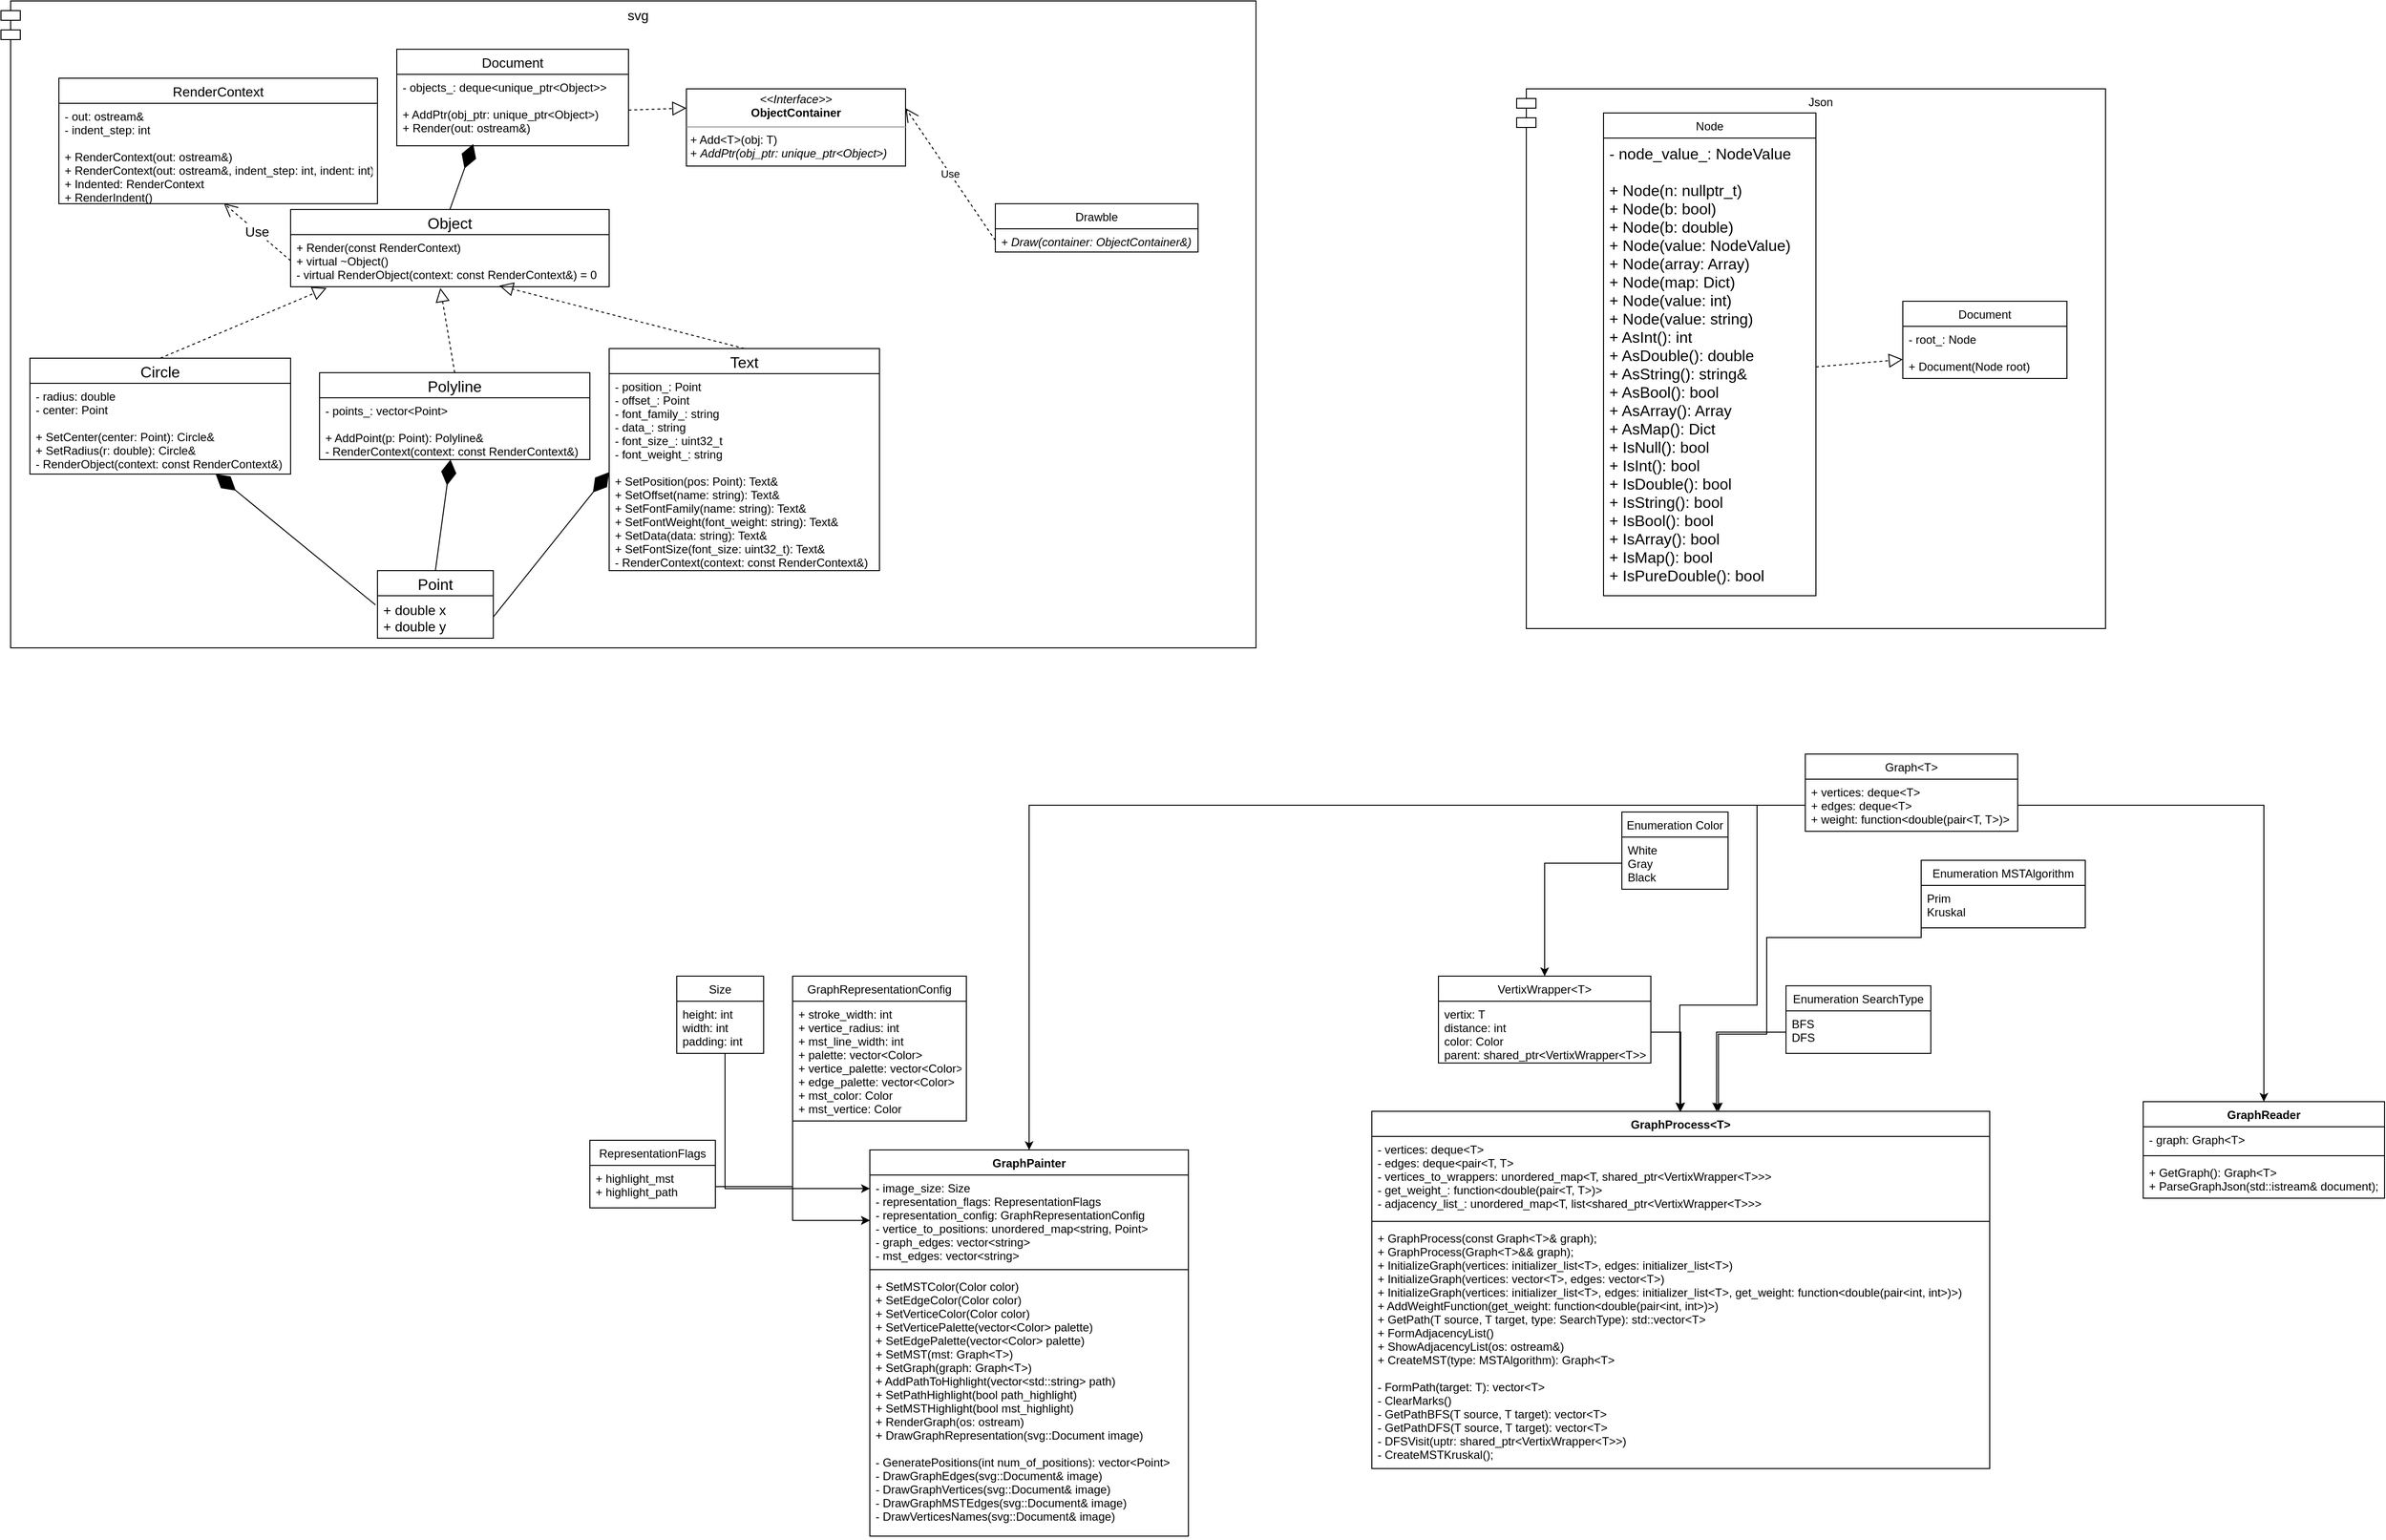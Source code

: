 <mxfile version="17.2.4" type="device"><diagram id="4zEJrhQf_UYVvPm8Ceew" name="Страница 1"><mxGraphModel dx="2407" dy="2285" grid="1" gridSize="10" guides="1" tooltips="1" connect="1" arrows="1" fold="1" page="1" pageScale="1" pageWidth="827" pageHeight="1169" math="0" shadow="0"><root><mxCell id="0"/><mxCell id="1" parent="0"/><mxCell id="I3HtrOk-bs0AEKZX3g2P-54" value="Json" style="shape=module;align=left;spacingLeft=20;align=center;verticalAlign=top;" parent="1" vertex="1"><mxGeometry x="860" y="-689" width="610" height="559" as="geometry"/></mxCell><mxCell id="Vw9byOR2di-Bn__kXba8-1" value="GraphProcess&lt;T&gt;" style="swimlane;fontStyle=1;align=center;verticalAlign=top;childLayout=stackLayout;horizontal=1;startSize=26;horizontalStack=0;resizeParent=1;resizeParentMax=0;resizeLast=0;collapsible=1;marginBottom=0;" parent="1" vertex="1"><mxGeometry x="710" y="370" width="640" height="370" as="geometry"/></mxCell><mxCell id="Vw9byOR2di-Bn__kXba8-2" value="- vertices: deque&lt;T&gt;&#10;- edges: deque&lt;pair&lt;T, T&gt;&#10;- vertices_to_wrappers: unordered_map&lt;T, shared_ptr&lt;VertixWrapper&lt;T&gt;&gt;&gt; &#10;- get_weight_: function&lt;double(pair&lt;T, T&gt;)&gt;&#10;- adjacency_list_: unordered_map&lt;T, list&lt;shared_ptr&lt;VertixWrapper&lt;T&gt;&gt;&gt;" style="text;strokeColor=none;fillColor=none;align=left;verticalAlign=top;spacingLeft=4;spacingRight=4;overflow=hidden;rotatable=0;points=[[0,0.5],[1,0.5]];portConstraint=eastwest;" parent="Vw9byOR2di-Bn__kXba8-1" vertex="1"><mxGeometry y="26" width="640" height="84" as="geometry"/></mxCell><mxCell id="Vw9byOR2di-Bn__kXba8-3" value="" style="line;strokeWidth=1;fillColor=none;align=left;verticalAlign=middle;spacingTop=-1;spacingLeft=3;spacingRight=3;rotatable=0;labelPosition=right;points=[];portConstraint=eastwest;" parent="Vw9byOR2di-Bn__kXba8-1" vertex="1"><mxGeometry y="110" width="640" height="8" as="geometry"/></mxCell><mxCell id="Vw9byOR2di-Bn__kXba8-4" value="+ GraphProcess(const Graph&lt;T&gt;&amp; graph);&#10;+ GraphProcess(Graph&lt;T&gt;&amp;&amp; graph);&#10;+ InitializeGraph(vertices: initializer_list&lt;T&gt;, edges: initializer_list&lt;T&gt;)&#10;+ InitializeGraph(vertices: vector&lt;T&gt;, edges: vector&lt;T&gt;)&#10;+ InitializeGraph(vertices: initializer_list&lt;T&gt;, edges: initializer_list&lt;T&gt;, get_weight: function&lt;double(pair&lt;int, int&gt;)&gt;)&#10;+ AddWeightFunction(get_weight: function&lt;double(pair&lt;int, int&gt;)&gt;)&#10;+ GetPath(T source, T target, type: SearchType): std::vector&lt;T&gt;&#10;+ FormAdjacencyList()&#10;+ ShowAdjacencyList(os: ostream&amp;)&#10;+ CreateMST(type: MSTAlgorithm): Graph&lt;T&gt;&#10;&#10;- FormPath(target: T): vector&lt;T&gt;&#10;- ClearMarks()&#10;- GetPathBFS(T source, T target): vector&lt;T&gt;&#10;- GetPathDFS(T source, T target): vector&lt;T&gt;&#10;- DFSVisit(uptr: shared_ptr&lt;VertixWrapper&lt;T&gt;&gt;)&#10;- CreateMSTKruskal();" style="text;strokeColor=none;fillColor=none;align=left;verticalAlign=top;spacingLeft=4;spacingRight=4;overflow=hidden;rotatable=0;points=[[0,0.5],[1,0.5]];portConstraint=eastwest;" parent="Vw9byOR2di-Bn__kXba8-1" vertex="1"><mxGeometry y="118" width="640" height="252" as="geometry"/></mxCell><mxCell id="Vw9byOR2di-Bn__kXba8-5" value="VertixWrapper&lt;T&gt;" style="swimlane;fontStyle=0;childLayout=stackLayout;horizontal=1;startSize=26;fillColor=none;horizontalStack=0;resizeParent=1;resizeParentMax=0;resizeLast=0;collapsible=1;marginBottom=0;" parent="1" vertex="1"><mxGeometry x="779" y="230" width="220" height="90" as="geometry"/></mxCell><mxCell id="Vw9byOR2di-Bn__kXba8-8" value="vertix: T&#10;distance: int&#10;color: Color&#10;parent: shared_ptr&lt;VertixWrapper&lt;T&gt;&gt;" style="text;strokeColor=none;fillColor=none;align=left;verticalAlign=top;spacingLeft=4;spacingRight=4;overflow=hidden;rotatable=0;points=[[0,0.5],[1,0.5]];portConstraint=eastwest;" parent="Vw9byOR2di-Bn__kXba8-5" vertex="1"><mxGeometry y="26" width="220" height="64" as="geometry"/></mxCell><mxCell id="Vw9byOR2di-Bn__kXba8-9" value="Enumeration Color" style="swimlane;fontStyle=0;childLayout=stackLayout;horizontal=1;startSize=26;fillColor=none;horizontalStack=0;resizeParent=1;resizeParentMax=0;resizeLast=0;collapsible=1;marginBottom=0;" parent="1" vertex="1"><mxGeometry x="969" y="60" width="110" height="80" as="geometry"/></mxCell><mxCell id="Vw9byOR2di-Bn__kXba8-10" value="White&#10;Gray&#10;Black&#10;" style="text;strokeColor=none;fillColor=none;align=left;verticalAlign=top;spacingLeft=4;spacingRight=4;overflow=hidden;rotatable=0;points=[[0,0.5],[1,0.5]];portConstraint=eastwest;" parent="Vw9byOR2di-Bn__kXba8-9" vertex="1"><mxGeometry y="26" width="110" height="54" as="geometry"/></mxCell><mxCell id="Vw9byOR2di-Bn__kXba8-13" style="edgeStyle=orthogonalEdgeStyle;rounded=0;orthogonalLoop=1;jettySize=auto;html=1;exitX=0;exitY=0.5;exitDx=0;exitDy=0;" parent="1" source="Vw9byOR2di-Bn__kXba8-10" target="Vw9byOR2di-Bn__kXba8-5" edge="1"><mxGeometry relative="1" as="geometry"/></mxCell><mxCell id="Vw9byOR2di-Bn__kXba8-14" style="edgeStyle=orthogonalEdgeStyle;rounded=0;orthogonalLoop=1;jettySize=auto;html=1;exitX=1;exitY=0.5;exitDx=0;exitDy=0;" parent="1" source="Vw9byOR2di-Bn__kXba8-8" target="Vw9byOR2di-Bn__kXba8-1" edge="1"><mxGeometry relative="1" as="geometry"/></mxCell><mxCell id="Vw9byOR2di-Bn__kXba8-15" value="Enumeration SearchType" style="swimlane;fontStyle=0;childLayout=stackLayout;horizontal=1;startSize=26;fillColor=none;horizontalStack=0;resizeParent=1;resizeParentMax=0;resizeLast=0;collapsible=1;marginBottom=0;" parent="1" vertex="1"><mxGeometry x="1139" y="240" width="150" height="70" as="geometry"/></mxCell><mxCell id="Vw9byOR2di-Bn__kXba8-16" value="BFS&#10;DFS" style="text;strokeColor=none;fillColor=none;align=left;verticalAlign=top;spacingLeft=4;spacingRight=4;overflow=hidden;rotatable=0;points=[[0,0.5],[1,0.5]];portConstraint=eastwest;" parent="Vw9byOR2di-Bn__kXba8-15" vertex="1"><mxGeometry y="26" width="150" height="44" as="geometry"/></mxCell><mxCell id="Vw9byOR2di-Bn__kXba8-19" style="edgeStyle=orthogonalEdgeStyle;rounded=0;orthogonalLoop=1;jettySize=auto;html=1;exitX=0;exitY=0.5;exitDx=0;exitDy=0;entryX=0.558;entryY=0;entryDx=0;entryDy=0;entryPerimeter=0;" parent="1" source="Vw9byOR2di-Bn__kXba8-16" target="Vw9byOR2di-Bn__kXba8-1" edge="1"><mxGeometry relative="1" as="geometry"/></mxCell><mxCell id="XSsZfFd5xFmvTGLIjVNV-1" value="Graph&lt;T&gt;" style="swimlane;fontStyle=0;childLayout=stackLayout;horizontal=1;startSize=26;fillColor=none;horizontalStack=0;resizeParent=1;resizeParentMax=0;resizeLast=0;collapsible=1;marginBottom=0;" parent="1" vertex="1"><mxGeometry x="1159" width="220" height="80" as="geometry"/></mxCell><mxCell id="XSsZfFd5xFmvTGLIjVNV-2" value="+ vertices: deque&lt;T&gt;&#10;+ edges: deque&lt;T&gt;&#10;+ weight: function&lt;double(pair&lt;T, T&gt;)&gt;" style="text;strokeColor=none;fillColor=none;align=left;verticalAlign=top;spacingLeft=4;spacingRight=4;overflow=hidden;rotatable=0;points=[[0,0.5],[1,0.5]];portConstraint=eastwest;" parent="XSsZfFd5xFmvTGLIjVNV-1" vertex="1"><mxGeometry y="26" width="220" height="54" as="geometry"/></mxCell><mxCell id="XSsZfFd5xFmvTGLIjVNV-5" style="edgeStyle=orthogonalEdgeStyle;rounded=0;orthogonalLoop=1;jettySize=auto;html=1;exitX=0;exitY=0.5;exitDx=0;exitDy=0;" parent="1" source="XSsZfFd5xFmvTGLIjVNV-2" edge="1"><mxGeometry relative="1" as="geometry"><mxPoint x="1029" y="370" as="targetPoint"/><Array as="points"><mxPoint x="1109" y="53"/><mxPoint x="1109" y="260"/><mxPoint x="1029" y="260"/></Array></mxGeometry></mxCell><mxCell id="XSsZfFd5xFmvTGLIjVNV-6" value="Enumeration MSTAlgorithm" style="swimlane;fontStyle=0;childLayout=stackLayout;horizontal=1;startSize=26;fillColor=none;horizontalStack=0;resizeParent=1;resizeParentMax=0;resizeLast=0;collapsible=1;marginBottom=0;" parent="1" vertex="1"><mxGeometry x="1279" y="110" width="170" height="70" as="geometry"/></mxCell><mxCell id="XSsZfFd5xFmvTGLIjVNV-7" value="Prim&#10;Kruskal" style="text;strokeColor=none;fillColor=none;align=left;verticalAlign=top;spacingLeft=4;spacingRight=4;overflow=hidden;rotatable=0;points=[[0,0.5],[1,0.5]];portConstraint=eastwest;" parent="XSsZfFd5xFmvTGLIjVNV-6" vertex="1"><mxGeometry y="26" width="170" height="44" as="geometry"/></mxCell><mxCell id="XSsZfFd5xFmvTGLIjVNV-10" style="edgeStyle=orthogonalEdgeStyle;rounded=0;orthogonalLoop=1;jettySize=auto;html=1;exitX=0;exitY=0.5;exitDx=0;exitDy=0;" parent="1" source="XSsZfFd5xFmvTGLIjVNV-7" edge="1"><mxGeometry relative="1" as="geometry"><mxPoint x="1069" y="370" as="targetPoint"/><Array as="points"><mxPoint x="1279" y="190"/><mxPoint x="1119" y="190"/><mxPoint x="1119" y="290"/><mxPoint x="1069" y="290"/></Array></mxGeometry></mxCell><mxCell id="I3HtrOk-bs0AEKZX3g2P-5" value="GraphReader" style="swimlane;fontStyle=1;align=center;verticalAlign=top;childLayout=stackLayout;horizontal=1;startSize=26;horizontalStack=0;resizeParent=1;resizeParentMax=0;resizeLast=0;collapsible=1;marginBottom=0;" parent="1" vertex="1"><mxGeometry x="1509" y="360" width="250" height="100" as="geometry"/></mxCell><mxCell id="I3HtrOk-bs0AEKZX3g2P-6" value="- graph: Graph&lt;T&gt;" style="text;strokeColor=none;fillColor=none;align=left;verticalAlign=top;spacingLeft=4;spacingRight=4;overflow=hidden;rotatable=0;points=[[0,0.5],[1,0.5]];portConstraint=eastwest;" parent="I3HtrOk-bs0AEKZX3g2P-5" vertex="1"><mxGeometry y="26" width="250" height="26" as="geometry"/></mxCell><mxCell id="I3HtrOk-bs0AEKZX3g2P-7" value="" style="line;strokeWidth=1;fillColor=none;align=left;verticalAlign=middle;spacingTop=-1;spacingLeft=3;spacingRight=3;rotatable=0;labelPosition=right;points=[];portConstraint=eastwest;" parent="I3HtrOk-bs0AEKZX3g2P-5" vertex="1"><mxGeometry y="52" width="250" height="8" as="geometry"/></mxCell><mxCell id="I3HtrOk-bs0AEKZX3g2P-8" value="+ GetGraph(): Graph&lt;T&gt;&#10;+ ParseGraphJson(std::istream&amp; document);" style="text;strokeColor=none;fillColor=none;align=left;verticalAlign=top;spacingLeft=4;spacingRight=4;overflow=hidden;rotatable=0;points=[[0,0.5],[1,0.5]];portConstraint=eastwest;" parent="I3HtrOk-bs0AEKZX3g2P-5" vertex="1"><mxGeometry y="60" width="250" height="40" as="geometry"/></mxCell><mxCell id="I3HtrOk-bs0AEKZX3g2P-9" style="edgeStyle=orthogonalEdgeStyle;rounded=0;orthogonalLoop=1;jettySize=auto;html=1;exitX=1;exitY=0.5;exitDx=0;exitDy=0;entryX=0.5;entryY=0;entryDx=0;entryDy=0;" parent="1" source="XSsZfFd5xFmvTGLIjVNV-2" target="I3HtrOk-bs0AEKZX3g2P-5" edge="1"><mxGeometry relative="1" as="geometry"/></mxCell><mxCell id="I3HtrOk-bs0AEKZX3g2P-18" style="edgeStyle=orthogonalEdgeStyle;rounded=0;orthogonalLoop=1;jettySize=auto;html=1;exitX=0;exitY=0.5;exitDx=0;exitDy=0;entryX=0.5;entryY=0;entryDx=0;entryDy=0;" parent="1" source="XSsZfFd5xFmvTGLIjVNV-2" edge="1" target="5nQitmjy5-qUNodX3UrZ-17"><mxGeometry relative="1" as="geometry"><mxPoint x="370" y="450" as="targetPoint"/></mxGeometry></mxCell><mxCell id="I3HtrOk-bs0AEKZX3g2P-19" value="svg" style="shape=module;align=left;spacingLeft=20;align=center;verticalAlign=top;fontSize=14;" parent="1" vertex="1"><mxGeometry x="-710" y="-780" width="1300" height="670" as="geometry"/></mxCell><mxCell id="I3HtrOk-bs0AEKZX3g2P-20" value="Object" style="swimlane;fontStyle=0;childLayout=stackLayout;horizontal=1;startSize=26;fillColor=none;horizontalStack=0;resizeParent=1;resizeParentMax=0;resizeLast=0;collapsible=1;marginBottom=0;fontSize=16;" parent="1" vertex="1"><mxGeometry x="-410" y="-564" width="330" height="80" as="geometry"/></mxCell><mxCell id="I3HtrOk-bs0AEKZX3g2P-21" value="+ Render(const RenderContext)&#10;+ virtual ~Object()&#10;- virtual RenderObject(context: const RenderContext&amp;) = 0" style="text;strokeColor=none;fillColor=none;align=left;verticalAlign=top;spacingLeft=4;spacingRight=4;overflow=hidden;rotatable=0;points=[[0,0.5],[1,0.5]];portConstraint=eastwest;" parent="I3HtrOk-bs0AEKZX3g2P-20" vertex="1"><mxGeometry y="26" width="330" height="54" as="geometry"/></mxCell><mxCell id="I3HtrOk-bs0AEKZX3g2P-22" value="Polyline" style="swimlane;fontStyle=0;childLayout=stackLayout;horizontal=1;startSize=26;fillColor=none;horizontalStack=0;resizeParent=1;resizeParentMax=0;resizeLast=0;collapsible=1;marginBottom=0;fontSize=16;" parent="1" vertex="1"><mxGeometry x="-380" y="-395" width="280" height="90" as="geometry"/></mxCell><mxCell id="I3HtrOk-bs0AEKZX3g2P-23" value="- points_: vector&lt;Point&gt;&#10;&#10;+ AddPoint(p: Point): Polyline&amp;&#10;- RenderContext(context: const RenderContext&amp;)" style="text;strokeColor=none;fillColor=none;align=left;verticalAlign=top;spacingLeft=4;spacingRight=4;overflow=hidden;rotatable=0;points=[[0,0.5],[1,0.5]];portConstraint=eastwest;" parent="I3HtrOk-bs0AEKZX3g2P-22" vertex="1"><mxGeometry y="26" width="280" height="64" as="geometry"/></mxCell><mxCell id="I3HtrOk-bs0AEKZX3g2P-24" value="Text" style="swimlane;fontStyle=0;childLayout=stackLayout;horizontal=1;startSize=26;fillColor=none;horizontalStack=0;resizeParent=1;resizeParentMax=0;resizeLast=0;collapsible=1;marginBottom=0;fontSize=16;" parent="1" vertex="1"><mxGeometry x="-80" y="-420" width="280" height="230" as="geometry"/></mxCell><mxCell id="I3HtrOk-bs0AEKZX3g2P-25" value="- position_: Point&#10;- offset_: Point&#10;- font_family_: string&#10;- data_: string&#10;- font_size_: uint32_t&#10;- font_weight_: string&#10;&#10;+ SetPosition(pos: Point): Text&amp;&#10;+ SetOffset(name: string): Text&amp;&#10;+ SetFontFamily(name: string): Text&amp;&#10;+ SetFontWeight(font_weight: string): Text&amp;&#10;+ SetData(data: string): Text&amp;&#10;+ SetFontSize(font_size: uint32_t): Text&amp;&#10;- RenderContext(context: const RenderContext&amp;)" style="text;strokeColor=none;fillColor=none;align=left;verticalAlign=top;spacingLeft=4;spacingRight=4;overflow=hidden;rotatable=0;points=[[0,0.5],[1,0.5]];portConstraint=eastwest;" parent="I3HtrOk-bs0AEKZX3g2P-24" vertex="1"><mxGeometry y="26" width="280" height="204" as="geometry"/></mxCell><mxCell id="I3HtrOk-bs0AEKZX3g2P-26" value="Circle" style="swimlane;fontStyle=0;childLayout=stackLayout;horizontal=1;startSize=26;fillColor=none;horizontalStack=0;resizeParent=1;resizeParentMax=0;resizeLast=0;collapsible=1;marginBottom=0;fontSize=16;" parent="1" vertex="1"><mxGeometry x="-680" y="-410" width="270" height="120" as="geometry"/></mxCell><mxCell id="I3HtrOk-bs0AEKZX3g2P-27" value="- radius: double&#10;- center: Point&#10;&#10;+ SetCenter(center: Point): Circle&amp;&#10;+ SetRadius(r: double): Circle&amp;&#10;- RenderObject(context: const RenderContext&amp;)" style="text;strokeColor=none;fillColor=none;align=left;verticalAlign=top;spacingLeft=4;spacingRight=4;overflow=hidden;rotatable=0;points=[[0,0.5],[1,0.5]];portConstraint=eastwest;" parent="I3HtrOk-bs0AEKZX3g2P-26" vertex="1"><mxGeometry y="26" width="270" height="94" as="geometry"/></mxCell><mxCell id="I3HtrOk-bs0AEKZX3g2P-28" value="Point" style="swimlane;fontStyle=0;childLayout=stackLayout;horizontal=1;startSize=26;fillColor=none;horizontalStack=0;resizeParent=1;resizeParentMax=0;resizeLast=0;collapsible=1;marginBottom=0;fontSize=16;" parent="1" vertex="1"><mxGeometry x="-320" y="-190" width="120" height="70" as="geometry"/></mxCell><mxCell id="I3HtrOk-bs0AEKZX3g2P-29" value="+ double x&#10;+ double y" style="text;strokeColor=none;fillColor=none;align=left;verticalAlign=top;spacingLeft=4;spacingRight=4;overflow=hidden;rotatable=0;points=[[0,0.5],[1,0.5]];portConstraint=eastwest;fontSize=14;" parent="I3HtrOk-bs0AEKZX3g2P-28" vertex="1"><mxGeometry y="26" width="120" height="44" as="geometry"/></mxCell><mxCell id="I3HtrOk-bs0AEKZX3g2P-30" value="" style="endArrow=block;dashed=1;endFill=0;endSize=12;html=1;fontSize=14;exitX=0.5;exitY=0;exitDx=0;exitDy=0;entryX=0.113;entryY=1.024;entryDx=0;entryDy=0;entryPerimeter=0;" parent="1" source="I3HtrOk-bs0AEKZX3g2P-26" target="I3HtrOk-bs0AEKZX3g2P-21" edge="1"><mxGeometry width="160" relative="1" as="geometry"><mxPoint x="-210" y="-200" as="sourcePoint"/><mxPoint x="-50" y="-200" as="targetPoint"/></mxGeometry></mxCell><mxCell id="I3HtrOk-bs0AEKZX3g2P-31" value="" style="endArrow=block;dashed=1;endFill=0;endSize=12;html=1;fontSize=14;exitX=0.5;exitY=0;exitDx=0;exitDy=0;entryX=0.47;entryY=1.024;entryDx=0;entryDy=0;entryPerimeter=0;" parent="1" source="I3HtrOk-bs0AEKZX3g2P-22" target="I3HtrOk-bs0AEKZX3g2P-21" edge="1"><mxGeometry width="160" relative="1" as="geometry"><mxPoint x="-210" y="-200" as="sourcePoint"/><mxPoint x="-50" y="-200" as="targetPoint"/></mxGeometry></mxCell><mxCell id="I3HtrOk-bs0AEKZX3g2P-32" value="" style="endArrow=block;dashed=1;endFill=0;endSize=12;html=1;fontSize=14;exitX=0.5;exitY=0;exitDx=0;exitDy=0;entryX=0.655;entryY=0.98;entryDx=0;entryDy=0;entryPerimeter=0;" parent="1" source="I3HtrOk-bs0AEKZX3g2P-24" target="I3HtrOk-bs0AEKZX3g2P-21" edge="1"><mxGeometry width="160" relative="1" as="geometry"><mxPoint x="-210" y="-200" as="sourcePoint"/><mxPoint x="-50" y="-200" as="targetPoint"/></mxGeometry></mxCell><mxCell id="I3HtrOk-bs0AEKZX3g2P-33" value="" style="endArrow=diamondThin;endFill=1;endSize=24;html=1;fontSize=14;exitX=-0.017;exitY=0.217;exitDx=0;exitDy=0;exitPerimeter=0;" parent="1" source="I3HtrOk-bs0AEKZX3g2P-29" target="I3HtrOk-bs0AEKZX3g2P-27" edge="1"><mxGeometry width="160" relative="1" as="geometry"><mxPoint x="-210" y="-200" as="sourcePoint"/><mxPoint x="-50" y="-200" as="targetPoint"/></mxGeometry></mxCell><mxCell id="I3HtrOk-bs0AEKZX3g2P-34" value="" style="endArrow=diamondThin;endFill=1;endSize=24;html=1;fontSize=14;exitX=1;exitY=0.5;exitDx=0;exitDy=0;entryX=0;entryY=0.5;entryDx=0;entryDy=0;" parent="1" source="I3HtrOk-bs0AEKZX3g2P-29" target="I3HtrOk-bs0AEKZX3g2P-25" edge="1"><mxGeometry width="160" relative="1" as="geometry"><mxPoint x="-210" y="-200" as="sourcePoint"/><mxPoint x="-50" y="-200" as="targetPoint"/></mxGeometry></mxCell><mxCell id="I3HtrOk-bs0AEKZX3g2P-35" value="" style="endArrow=diamondThin;endFill=1;endSize=24;html=1;fontSize=14;exitX=0.5;exitY=0;exitDx=0;exitDy=0;" parent="1" source="I3HtrOk-bs0AEKZX3g2P-28" target="I3HtrOk-bs0AEKZX3g2P-23" edge="1"><mxGeometry width="160" relative="1" as="geometry"><mxPoint x="-210" y="-200" as="sourcePoint"/><mxPoint x="-50" y="-200" as="targetPoint"/></mxGeometry></mxCell><mxCell id="I3HtrOk-bs0AEKZX3g2P-36" value="RenderContext" style="swimlane;fontStyle=0;childLayout=stackLayout;horizontal=1;startSize=26;fillColor=none;horizontalStack=0;resizeParent=1;resizeParentMax=0;resizeLast=0;collapsible=1;marginBottom=0;fontSize=14;" parent="1" vertex="1"><mxGeometry x="-650" y="-700" width="330" height="130" as="geometry"/></mxCell><mxCell id="I3HtrOk-bs0AEKZX3g2P-37" value="- out: ostream&amp;&#10;- indent_step: int&#10;&#10;+ RenderContext(out: ostream&amp;)&#10;+ RenderContext(out: ostream&amp;, indent_step: int, indent: int)&#10;+ Indented: RenderContext&#10;+ RenderIndent()" style="text;strokeColor=none;fillColor=none;align=left;verticalAlign=top;spacingLeft=4;spacingRight=4;overflow=hidden;rotatable=0;points=[[0,0.5],[1,0.5]];portConstraint=eastwest;" parent="I3HtrOk-bs0AEKZX3g2P-36" vertex="1"><mxGeometry y="26" width="330" height="104" as="geometry"/></mxCell><mxCell id="I3HtrOk-bs0AEKZX3g2P-38" value="Document" style="swimlane;fontStyle=0;childLayout=stackLayout;horizontal=1;startSize=26;fillColor=none;horizontalStack=0;resizeParent=1;resizeParentMax=0;resizeLast=0;collapsible=1;marginBottom=0;fontSize=14;" parent="1" vertex="1"><mxGeometry x="-300" y="-730" width="240" height="100" as="geometry"/></mxCell><mxCell id="I3HtrOk-bs0AEKZX3g2P-39" value="- objects_: deque&lt;unique_ptr&lt;Object&gt;&gt;&#10;&#10;+ AddPtr(obj_ptr: unique_ptr&lt;Object&gt;)&#10;+ Render(out: ostream&amp;)" style="text;strokeColor=none;fillColor=none;align=left;verticalAlign=top;spacingLeft=4;spacingRight=4;overflow=hidden;rotatable=0;points=[[0,0.5],[1,0.5]];portConstraint=eastwest;" parent="I3HtrOk-bs0AEKZX3g2P-38" vertex="1"><mxGeometry y="26" width="240" height="74" as="geometry"/></mxCell><mxCell id="I3HtrOk-bs0AEKZX3g2P-40" value="" style="endArrow=diamondThin;endFill=1;endSize=24;html=1;fontSize=14;exitX=0.5;exitY=0;exitDx=0;exitDy=0;entryX=0.33;entryY=0.975;entryDx=0;entryDy=0;entryPerimeter=0;" parent="1" source="I3HtrOk-bs0AEKZX3g2P-20" target="I3HtrOk-bs0AEKZX3g2P-39" edge="1"><mxGeometry width="160" relative="1" as="geometry"><mxPoint x="-70" y="-480" as="sourcePoint"/><mxPoint x="90" y="-480" as="targetPoint"/></mxGeometry></mxCell><mxCell id="I3HtrOk-bs0AEKZX3g2P-41" value="Use" style="endArrow=open;endSize=12;dashed=1;html=1;fontSize=14;exitX=0;exitY=0.5;exitDx=0;exitDy=0;entryX=0.518;entryY=0.997;entryDx=0;entryDy=0;entryPerimeter=0;" parent="1" source="I3HtrOk-bs0AEKZX3g2P-21" target="I3HtrOk-bs0AEKZX3g2P-37" edge="1"><mxGeometry width="160" relative="1" as="geometry"><mxPoint x="-70" y="-480" as="sourcePoint"/><mxPoint x="90" y="-480" as="targetPoint"/></mxGeometry></mxCell><mxCell id="I3HtrOk-bs0AEKZX3g2P-42" value="&lt;p style=&quot;margin: 0px ; margin-top: 4px ; text-align: center&quot;&gt;&lt;i&gt;&amp;lt;&amp;lt;Interface&amp;gt;&amp;gt;&lt;/i&gt;&lt;br&gt;&lt;b&gt;ObjectContainer&lt;/b&gt;&lt;/p&gt;&lt;hr size=&quot;1&quot;&gt;&lt;p style=&quot;margin: 0px ; margin-left: 4px&quot;&gt;+ Add&amp;lt;T&amp;gt;(obj: T)&lt;br&gt;+ &lt;i&gt;AddPtr(obj_ptr: unique_ptr&amp;lt;Object&amp;gt;)&lt;/i&gt;&lt;/p&gt;&lt;p style=&quot;margin: 0px ; margin-left: 4px&quot;&gt;&lt;br&gt;&lt;/p&gt;" style="verticalAlign=top;align=left;overflow=fill;fontSize=12;fontFamily=Helvetica;html=1;" parent="1" vertex="1"><mxGeometry y="-689" width="227" height="80" as="geometry"/></mxCell><mxCell id="I3HtrOk-bs0AEKZX3g2P-43" value="" style="endArrow=block;dashed=1;endFill=0;endSize=12;html=1;fontSize=14;exitX=1;exitY=0.5;exitDx=0;exitDy=0;entryX=0;entryY=0.25;entryDx=0;entryDy=0;" parent="1" source="I3HtrOk-bs0AEKZX3g2P-39" target="I3HtrOk-bs0AEKZX3g2P-42" edge="1"><mxGeometry width="160" relative="1" as="geometry"><mxPoint x="-70" y="-480" as="sourcePoint"/><mxPoint x="90" y="-480" as="targetPoint"/></mxGeometry></mxCell><mxCell id="I3HtrOk-bs0AEKZX3g2P-44" value="Drawble" style="swimlane;fontStyle=0;childLayout=stackLayout;horizontal=1;startSize=26;fillColor=none;horizontalStack=0;resizeParent=1;resizeParentMax=0;resizeLast=0;collapsible=1;marginBottom=0;" parent="1" vertex="1"><mxGeometry x="320" y="-570" width="210" height="50" as="geometry"/></mxCell><mxCell id="I3HtrOk-bs0AEKZX3g2P-45" value="+ Draw(container: ObjectContainer&amp;)" style="text;strokeColor=none;fillColor=none;align=left;verticalAlign=top;spacingLeft=4;spacingRight=4;overflow=hidden;rotatable=0;points=[[0,0.5],[1,0.5]];portConstraint=eastwest;fontStyle=2" parent="I3HtrOk-bs0AEKZX3g2P-44" vertex="1"><mxGeometry y="26" width="210" height="24" as="geometry"/></mxCell><mxCell id="I3HtrOk-bs0AEKZX3g2P-46" value="Use" style="endArrow=open;endSize=12;dashed=1;html=1;exitX=0;exitY=0.5;exitDx=0;exitDy=0;entryX=1;entryY=0.25;entryDx=0;entryDy=0;" parent="1" source="I3HtrOk-bs0AEKZX3g2P-45" target="I3HtrOk-bs0AEKZX3g2P-42" edge="1"><mxGeometry width="160" relative="1" as="geometry"><mxPoint x="160" y="-430" as="sourcePoint"/><mxPoint x="420" y="-640" as="targetPoint"/></mxGeometry></mxCell><mxCell id="I3HtrOk-bs0AEKZX3g2P-49" value="Node" style="swimlane;fontStyle=0;childLayout=stackLayout;horizontal=1;startSize=26;fillColor=none;horizontalStack=0;resizeParent=1;resizeParentMax=0;resizeLast=0;collapsible=1;marginBottom=0;" parent="1" vertex="1"><mxGeometry x="950" y="-664" width="220" height="500" as="geometry"/></mxCell><mxCell id="I3HtrOk-bs0AEKZX3g2P-50" value="- node_value_: NodeValue&#10;&#10;+ Node(n: nullptr_t)&#10;+ Node(b: bool)&#10;+ Node(b: double)&#10;+ Node(value: NodeValue)&#10;+ Node(array: Array)&#10;+ Node(map: Dict)&#10;+ Node(value: int)&#10;+ Node(value: string)&#10;+ AsInt(): int&#10;+ AsDouble(): double&#10;+ AsString(): string&amp;&#10;+ AsBool(): bool&#10;+ AsArray(): Array&#10;+ AsMap(): Dict&#10;+ IsNull(): bool&#10;+ IsInt(): bool&#10;+ IsDouble(): bool&#10;+ IsString(): bool&#10;+ IsBool(): bool&#10;+ IsArray(): bool&#10;+ IsMap(): bool&#10;+ IsPureDouble(): bool&#10;&#10;" style="text;strokeColor=none;fillColor=none;align=left;verticalAlign=top;spacingLeft=4;spacingRight=4;overflow=hidden;rotatable=0;points=[[0,0.5],[1,0.5]];portConstraint=eastwest;fontSize=16;" parent="I3HtrOk-bs0AEKZX3g2P-49" vertex="1"><mxGeometry y="26" width="220" height="474" as="geometry"/></mxCell><mxCell id="I3HtrOk-bs0AEKZX3g2P-51" value="Document" style="swimlane;fontStyle=0;childLayout=stackLayout;horizontal=1;startSize=26;fillColor=none;horizontalStack=0;resizeParent=1;resizeParentMax=0;resizeLast=0;collapsible=1;marginBottom=0;" parent="1" vertex="1"><mxGeometry x="1260" y="-469" width="170" height="80" as="geometry"/></mxCell><mxCell id="I3HtrOk-bs0AEKZX3g2P-52" value="- root_: Node&#10;&#10;+ Document(Node root)" style="text;strokeColor=none;fillColor=none;align=left;verticalAlign=top;spacingLeft=4;spacingRight=4;overflow=hidden;rotatable=0;points=[[0,0.5],[1,0.5]];portConstraint=eastwest;" parent="I3HtrOk-bs0AEKZX3g2P-51" vertex="1"><mxGeometry y="26" width="170" height="54" as="geometry"/></mxCell><mxCell id="I3HtrOk-bs0AEKZX3g2P-53" value="" style="endArrow=block;dashed=1;endFill=0;endSize=12;html=1;exitX=1;exitY=0.5;exitDx=0;exitDy=0;" parent="1" source="I3HtrOk-bs0AEKZX3g2P-50" target="I3HtrOk-bs0AEKZX3g2P-52" edge="1"><mxGeometry width="160" relative="1" as="geometry"><mxPoint x="960" y="-374" as="sourcePoint"/><mxPoint x="1120" y="-374" as="targetPoint"/></mxGeometry></mxCell><mxCell id="5nQitmjy5-qUNodX3UrZ-1" value="Size" style="swimlane;fontStyle=0;childLayout=stackLayout;horizontal=1;startSize=26;fillColor=none;horizontalStack=0;resizeParent=1;resizeParentMax=0;resizeLast=0;collapsible=1;marginBottom=0;" parent="1" vertex="1"><mxGeometry x="-10" y="230" width="90" height="80" as="geometry"/></mxCell><mxCell id="5nQitmjy5-qUNodX3UrZ-2" value="height: int&#10;width: int&#10;padding: int" style="text;strokeColor=none;fillColor=none;align=left;verticalAlign=top;spacingLeft=4;spacingRight=4;overflow=hidden;rotatable=0;points=[[0,0.5],[1,0.5]];portConstraint=eastwest;" parent="5nQitmjy5-qUNodX3UrZ-1" vertex="1"><mxGeometry y="26" width="90" height="54" as="geometry"/></mxCell><mxCell id="5nQitmjy5-qUNodX3UrZ-5" value="GraphRepresentationConfig" style="swimlane;fontStyle=0;childLayout=stackLayout;horizontal=1;startSize=26;fillColor=none;horizontalStack=0;resizeParent=1;resizeParentMax=0;resizeLast=0;collapsible=1;marginBottom=0;" parent="1" vertex="1"><mxGeometry x="110" y="230" width="180" height="150" as="geometry"/></mxCell><mxCell id="5nQitmjy5-qUNodX3UrZ-6" value="+ stroke_width: int&#10;+ vertice_radius: int&#10;+ mst_line_width: int&#10;+ palette: vector&lt;Color&gt;&#10;+ vertice_palette: vector&lt;Color&gt;&#10;+ edge_palette: vector&lt;Color&gt;&#10;+ mst_color: Color&#10;+ mst_vertice: Color&#10;" style="text;strokeColor=none;fillColor=none;align=left;verticalAlign=top;spacingLeft=4;spacingRight=4;overflow=hidden;rotatable=0;points=[[0,0.5],[1,0.5]];portConstraint=eastwest;" parent="5nQitmjy5-qUNodX3UrZ-5" vertex="1"><mxGeometry y="26" width="180" height="124" as="geometry"/></mxCell><mxCell id="5nQitmjy5-qUNodX3UrZ-9" value="RepresentationFlags" style="swimlane;fontStyle=0;childLayout=stackLayout;horizontal=1;startSize=26;fillColor=none;horizontalStack=0;resizeParent=1;resizeParentMax=0;resizeLast=0;collapsible=1;marginBottom=0;" parent="1" vertex="1"><mxGeometry x="-100" y="400" width="130" height="70" as="geometry"/></mxCell><mxCell id="5nQitmjy5-qUNodX3UrZ-10" value="+ highlight_mst&#10;+ highlight_path" style="text;strokeColor=none;fillColor=none;align=left;verticalAlign=top;spacingLeft=4;spacingRight=4;overflow=hidden;rotatable=0;points=[[0,0.5],[1,0.5]];portConstraint=eastwest;" parent="5nQitmjy5-qUNodX3UrZ-9" vertex="1"><mxGeometry y="26" width="130" height="44" as="geometry"/></mxCell><mxCell id="5nQitmjy5-qUNodX3UrZ-17" value="GraphPainter" style="swimlane;fontStyle=1;align=center;verticalAlign=top;childLayout=stackLayout;horizontal=1;startSize=26;horizontalStack=0;resizeParent=1;resizeParentMax=0;resizeLast=0;collapsible=1;marginBottom=0;" parent="1" vertex="1"><mxGeometry x="190" y="410" width="330" height="400" as="geometry"/></mxCell><mxCell id="5nQitmjy5-qUNodX3UrZ-18" value="- image_size: Size&#10;- representation_flags: RepresentationFlags&#10;- representation_config: GraphRepresentationConfig&#10;- vertice_to_positions: unordered_map&lt;string, Point&gt;&#10;- graph_edges: vector&lt;string&gt;&#10;- mst_edges: vector&lt;string&gt;" style="text;strokeColor=none;fillColor=none;align=left;verticalAlign=top;spacingLeft=4;spacingRight=4;overflow=hidden;rotatable=0;points=[[0,0.5],[1,0.5]];portConstraint=eastwest;" parent="5nQitmjy5-qUNodX3UrZ-17" vertex="1"><mxGeometry y="26" width="330" height="94" as="geometry"/></mxCell><mxCell id="5nQitmjy5-qUNodX3UrZ-19" value="" style="line;strokeWidth=1;fillColor=none;align=left;verticalAlign=middle;spacingTop=-1;spacingLeft=3;spacingRight=3;rotatable=0;labelPosition=right;points=[];portConstraint=eastwest;" parent="5nQitmjy5-qUNodX3UrZ-17" vertex="1"><mxGeometry y="120" width="330" height="8" as="geometry"/></mxCell><mxCell id="5nQitmjy5-qUNodX3UrZ-20" value="+ SetMSTColor(Color color)&#10;+ SetEdgeColor(Color color)&#10;+ SetVerticeColor(Color color)&#10;+ SetVerticePalette(vector&lt;Color&gt; palette)&#10;+ SetEdgePalette(vector&lt;Color&gt; palette)&#10;+ SetMST(mst: Graph&lt;T&gt;)&#10;+ SetGraph(graph: Graph&lt;T&gt;)&#10;+ AddPathToHighlight(vector&lt;std::string&gt; path)&#10;+ SetPathHighlight(bool path_highlight)&#10;+ SetMSTHighlight(bool mst_highlight)&#10;+ RenderGraph(os: ostream)&#10;+ DrawGraphRepresentation(svg::Document image)&#10;&#10;- GeneratePositions(int num_of_positions): vector&lt;Point&gt;&#10;- DrawGraphEdges(svg::Document&amp; image)&#10;- DrawGraphVertices(svg::Document&amp; image)&#10;- DrawGraphMSTEdges(svg::Document&amp; image)&#10;- DrawVerticesNames(svg::Document&amp; image)" style="text;strokeColor=none;fillColor=none;align=left;verticalAlign=top;spacingLeft=4;spacingRight=4;overflow=hidden;rotatable=0;points=[[0,0.5],[1,0.5]];portConstraint=eastwest;" parent="5nQitmjy5-qUNodX3UrZ-17" vertex="1"><mxGeometry y="128" width="330" height="272" as="geometry"/></mxCell><mxCell id="5nQitmjy5-qUNodX3UrZ-21" style="edgeStyle=orthogonalEdgeStyle;rounded=0;orthogonalLoop=1;jettySize=auto;html=1;exitX=1;exitY=0.5;exitDx=0;exitDy=0;" parent="1" source="5nQitmjy5-qUNodX3UrZ-10" target="5nQitmjy5-qUNodX3UrZ-18" edge="1"><mxGeometry relative="1" as="geometry"/></mxCell><mxCell id="5nQitmjy5-qUNodX3UrZ-22" style="edgeStyle=orthogonalEdgeStyle;rounded=0;orthogonalLoop=1;jettySize=auto;html=1;exitX=0;exitY=0.5;exitDx=0;exitDy=0;entryX=0;entryY=0.5;entryDx=0;entryDy=0;" parent="1" source="5nQitmjy5-qUNodX3UrZ-6" target="5nQitmjy5-qUNodX3UrZ-18" edge="1"><mxGeometry relative="1" as="geometry"><Array as="points"><mxPoint x="110" y="483"/></Array></mxGeometry></mxCell><mxCell id="5nQitmjy5-qUNodX3UrZ-23" style="edgeStyle=orthogonalEdgeStyle;rounded=0;orthogonalLoop=1;jettySize=auto;html=1;exitX=1;exitY=0.5;exitDx=0;exitDy=0;" parent="1" source="5nQitmjy5-qUNodX3UrZ-2" target="5nQitmjy5-qUNodX3UrZ-18" edge="1"><mxGeometry relative="1" as="geometry"><mxPoint x="110" y="450" as="targetPoint"/><Array as="points"><mxPoint x="80" y="310"/><mxPoint x="40" y="310"/><mxPoint x="40" y="450"/></Array></mxGeometry></mxCell></root></mxGraphModel></diagram></mxfile>